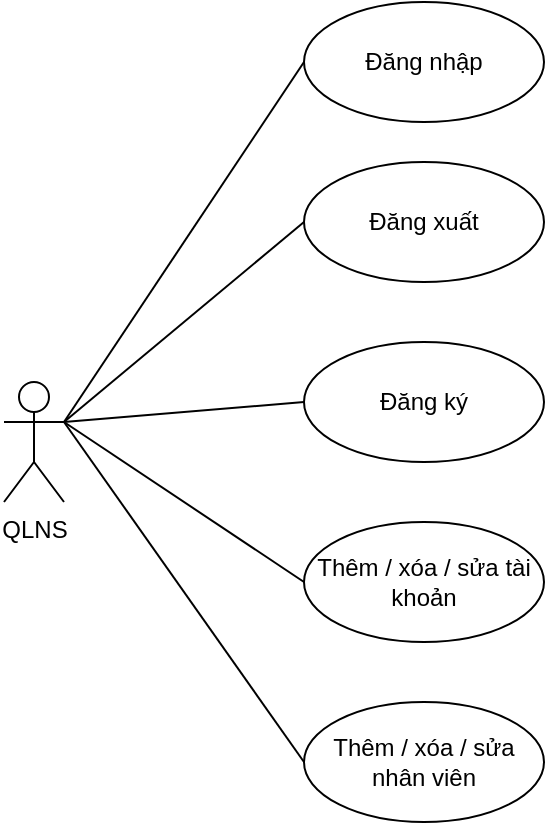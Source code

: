 <mxfile version="13.3.0" type="device"><diagram id="T0kuRtyoIPqeizc10xqN" name="Page-1"><mxGraphModel dx="868" dy="433" grid="1" gridSize="10" guides="1" tooltips="1" connect="1" arrows="1" fold="1" page="1" pageScale="1" pageWidth="850" pageHeight="1100" math="0" shadow="0"><root><mxCell id="0"/><mxCell id="1" parent="0"/><mxCell id="-sZN_0UP2xF7-7-4DMvV-1" value="QLNS" style="shape=umlActor;verticalLabelPosition=bottom;labelBackgroundColor=#ffffff;verticalAlign=top;html=1;outlineConnect=0;" vertex="1" parent="1"><mxGeometry x="120" y="260" width="30" height="60" as="geometry"/></mxCell><mxCell id="-sZN_0UP2xF7-7-4DMvV-2" value="Đăng nhập" style="ellipse;whiteSpace=wrap;html=1;" vertex="1" parent="1"><mxGeometry x="270" y="70" width="120" height="60" as="geometry"/></mxCell><mxCell id="-sZN_0UP2xF7-7-4DMvV-4" value="Đăng xuất" style="ellipse;whiteSpace=wrap;html=1;" vertex="1" parent="1"><mxGeometry x="270" y="150" width="120" height="60" as="geometry"/></mxCell><mxCell id="-sZN_0UP2xF7-7-4DMvV-5" value="Đăng ký" style="ellipse;whiteSpace=wrap;html=1;" vertex="1" parent="1"><mxGeometry x="270" y="240" width="120" height="60" as="geometry"/></mxCell><mxCell id="-sZN_0UP2xF7-7-4DMvV-7" value="Thêm / xóa / sửa tài khoản" style="ellipse;whiteSpace=wrap;html=1;" vertex="1" parent="1"><mxGeometry x="270" y="330" width="120" height="60" as="geometry"/></mxCell><mxCell id="-sZN_0UP2xF7-7-4DMvV-11" value="" style="endArrow=none;html=1;entryX=0;entryY=0.5;entryDx=0;entryDy=0;" edge="1" parent="1" target="-sZN_0UP2xF7-7-4DMvV-2"><mxGeometry width="50" height="50" relative="1" as="geometry"><mxPoint x="150" y="280" as="sourcePoint"/><mxPoint x="230" y="200" as="targetPoint"/></mxGeometry></mxCell><mxCell id="-sZN_0UP2xF7-7-4DMvV-12" value="" style="endArrow=none;html=1;entryX=0;entryY=0.5;entryDx=0;entryDy=0;exitX=1;exitY=0.333;exitDx=0;exitDy=0;exitPerimeter=0;" edge="1" parent="1" source="-sZN_0UP2xF7-7-4DMvV-1" target="-sZN_0UP2xF7-7-4DMvV-4"><mxGeometry width="50" height="50" relative="1" as="geometry"><mxPoint x="160" y="207.778" as="sourcePoint"/><mxPoint x="280" y="110" as="targetPoint"/></mxGeometry></mxCell><mxCell id="-sZN_0UP2xF7-7-4DMvV-16" value="" style="endArrow=none;html=1;entryX=0;entryY=0.5;entryDx=0;entryDy=0;exitX=1;exitY=0.333;exitDx=0;exitDy=0;exitPerimeter=0;" edge="1" parent="1" source="-sZN_0UP2xF7-7-4DMvV-1" target="-sZN_0UP2xF7-7-4DMvV-7"><mxGeometry width="50" height="50" relative="1" as="geometry"><mxPoint x="160" y="210" as="sourcePoint"/><mxPoint x="280" y="370" as="targetPoint"/></mxGeometry></mxCell><mxCell id="-sZN_0UP2xF7-7-4DMvV-17" value="Thêm / xóa / sửa nhân viên" style="ellipse;whiteSpace=wrap;html=1;" vertex="1" parent="1"><mxGeometry x="270" y="420" width="120" height="60" as="geometry"/></mxCell><mxCell id="-sZN_0UP2xF7-7-4DMvV-18" value="" style="endArrow=none;html=1;entryX=0;entryY=0.5;entryDx=0;entryDy=0;exitX=1;exitY=0.333;exitDx=0;exitDy=0;exitPerimeter=0;" edge="1" parent="1" source="-sZN_0UP2xF7-7-4DMvV-1" target="-sZN_0UP2xF7-7-4DMvV-17"><mxGeometry width="50" height="50" relative="1" as="geometry"><mxPoint x="160" y="210" as="sourcePoint"/><mxPoint x="280" y="460" as="targetPoint"/></mxGeometry></mxCell><mxCell id="-sZN_0UP2xF7-7-4DMvV-21" value="" style="endArrow=none;html=1;entryX=0;entryY=0.5;entryDx=0;entryDy=0;exitX=1;exitY=0.333;exitDx=0;exitDy=0;exitPerimeter=0;" edge="1" parent="1" source="-sZN_0UP2xF7-7-4DMvV-1" target="-sZN_0UP2xF7-7-4DMvV-5"><mxGeometry width="50" height="50" relative="1" as="geometry"><mxPoint x="160" y="280" as="sourcePoint"/><mxPoint x="280" y="190" as="targetPoint"/></mxGeometry></mxCell></root></mxGraphModel></diagram></mxfile>